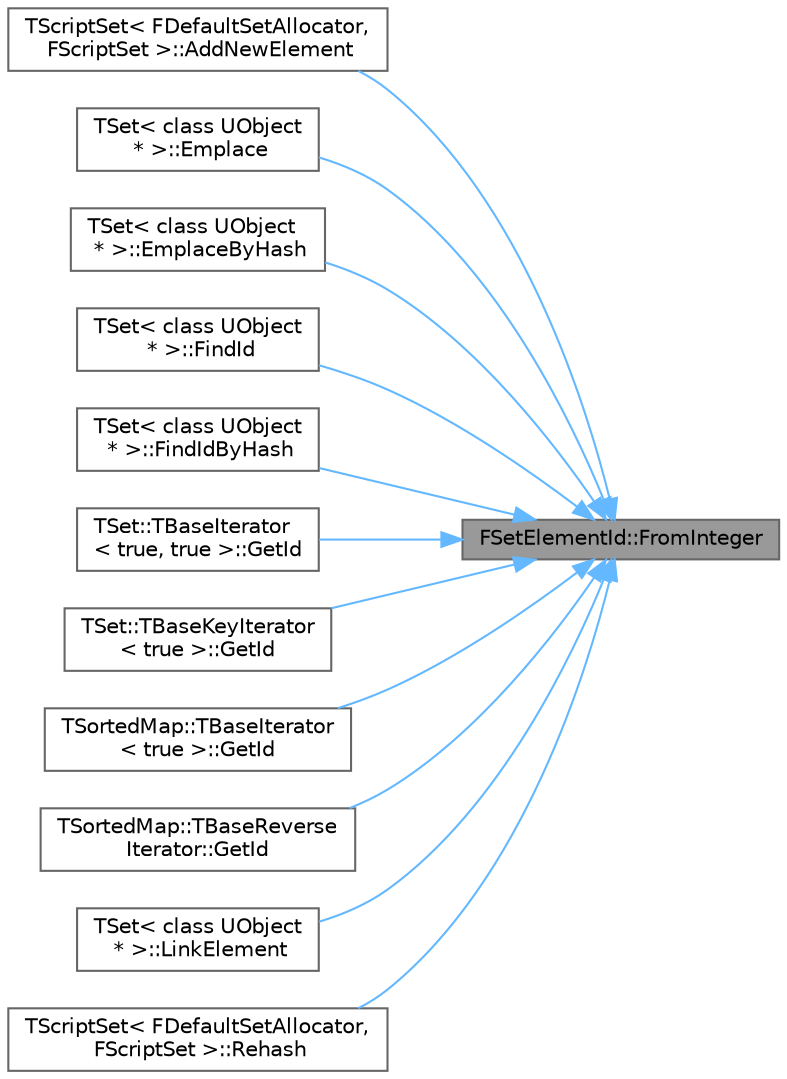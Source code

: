 digraph "FSetElementId::FromInteger"
{
 // INTERACTIVE_SVG=YES
 // LATEX_PDF_SIZE
  bgcolor="transparent";
  edge [fontname=Helvetica,fontsize=10,labelfontname=Helvetica,labelfontsize=10];
  node [fontname=Helvetica,fontsize=10,shape=box,height=0.2,width=0.4];
  rankdir="RL";
  Node1 [id="Node000001",label="FSetElementId::FromInteger",height=0.2,width=0.4,color="gray40", fillcolor="grey60", style="filled", fontcolor="black",tooltip=" "];
  Node1 -> Node2 [id="edge1_Node000001_Node000002",dir="back",color="steelblue1",style="solid",tooltip=" "];
  Node2 [id="Node000002",label="TScriptSet\< FDefaultSetAllocator,\l FScriptSet \>::AddNewElement",height=0.2,width=0.4,color="grey40", fillcolor="white", style="filled",URL="$d8/d49/classTScriptSet.html#a8770e1ef2aee6cba142f2682b2911bf7",tooltip=" "];
  Node1 -> Node3 [id="edge2_Node000001_Node000003",dir="back",color="steelblue1",style="solid",tooltip=" "];
  Node3 [id="Node000003",label="TSet\< class UObject\l * \>::Emplace",height=0.2,width=0.4,color="grey40", fillcolor="white", style="filled",URL="$d5/d15/classTSet.html#afddedd828f169328561e2dbc16dd9f0f",tooltip=" "];
  Node1 -> Node4 [id="edge3_Node000001_Node000004",dir="back",color="steelblue1",style="solid",tooltip=" "];
  Node4 [id="Node000004",label="TSet\< class UObject\l * \>::EmplaceByHash",height=0.2,width=0.4,color="grey40", fillcolor="white", style="filled",URL="$d5/d15/classTSet.html#a91097550917ed6e0673b951dc88588cf",tooltip=" "];
  Node1 -> Node5 [id="edge4_Node000001_Node000005",dir="back",color="steelblue1",style="solid",tooltip=" "];
  Node5 [id="Node000005",label="TSet\< class UObject\l * \>::FindId",height=0.2,width=0.4,color="grey40", fillcolor="white", style="filled",URL="$d5/d15/classTSet.html#a7b4cc3eee471534406904cb1017806d0",tooltip=" "];
  Node1 -> Node6 [id="edge5_Node000001_Node000006",dir="back",color="steelblue1",style="solid",tooltip=" "];
  Node6 [id="Node000006",label="TSet\< class UObject\l * \>::FindIdByHash",height=0.2,width=0.4,color="grey40", fillcolor="white", style="filled",URL="$d5/d15/classTSet.html#acd15ba1c3d7c63fd99d3704cbafe2268",tooltip=" "];
  Node1 -> Node7 [id="edge6_Node000001_Node000007",dir="back",color="steelblue1",style="solid",tooltip=" "];
  Node7 [id="Node000007",label="TSet::TBaseIterator\l\< true, true \>::GetId",height=0.2,width=0.4,color="grey40", fillcolor="white", style="filled",URL="$dd/d2d/classTSet_1_1TBaseIterator.html#a6f2e62709d33a6277b40d1feed180629",tooltip=" "];
  Node1 -> Node8 [id="edge7_Node000001_Node000008",dir="back",color="steelblue1",style="solid",tooltip=" "];
  Node8 [id="Node000008",label="TSet::TBaseKeyIterator\l\< true \>::GetId",height=0.2,width=0.4,color="grey40", fillcolor="white", style="filled",URL="$da/d8f/classTSet_1_1TBaseKeyIterator.html#abc6f4b712ccc7419f240da5412cbc490",tooltip=" "];
  Node1 -> Node9 [id="edge8_Node000001_Node000009",dir="back",color="steelblue1",style="solid",tooltip=" "];
  Node9 [id="Node000009",label="TSortedMap::TBaseIterator\l\< true \>::GetId",height=0.2,width=0.4,color="grey40", fillcolor="white", style="filled",URL="$d2/df2/classTSortedMap_1_1TBaseIterator.html#ac6cb0af62de142a877c98288e89cc2ef",tooltip=" "];
  Node1 -> Node10 [id="edge9_Node000001_Node000010",dir="back",color="steelblue1",style="solid",tooltip=" "];
  Node10 [id="Node000010",label="TSortedMap::TBaseReverse\lIterator::GetId",height=0.2,width=0.4,color="grey40", fillcolor="white", style="filled",URL="$d8/d4f/classTSortedMap_1_1TBaseReverseIterator.html#a33c09e84516b86179b3d7ec5ff5e3724",tooltip=" "];
  Node1 -> Node11 [id="edge10_Node000001_Node000011",dir="back",color="steelblue1",style="solid",tooltip=" "];
  Node11 [id="Node000011",label="TSet\< class UObject\l * \>::LinkElement",height=0.2,width=0.4,color="grey40", fillcolor="white", style="filled",URL="$d5/d15/classTSet.html#aaf516b02cdafb72f8f852aae1daf6a9a",tooltip=" "];
  Node1 -> Node12 [id="edge11_Node000001_Node000012",dir="back",color="steelblue1",style="solid",tooltip=" "];
  Node12 [id="Node000012",label="TScriptSet\< FDefaultSetAllocator,\l FScriptSet \>::Rehash",height=0.2,width=0.4,color="grey40", fillcolor="white", style="filled",URL="$d8/d49/classTScriptSet.html#a7c9453550077b170fa8dde5607a26467",tooltip=" "];
}

